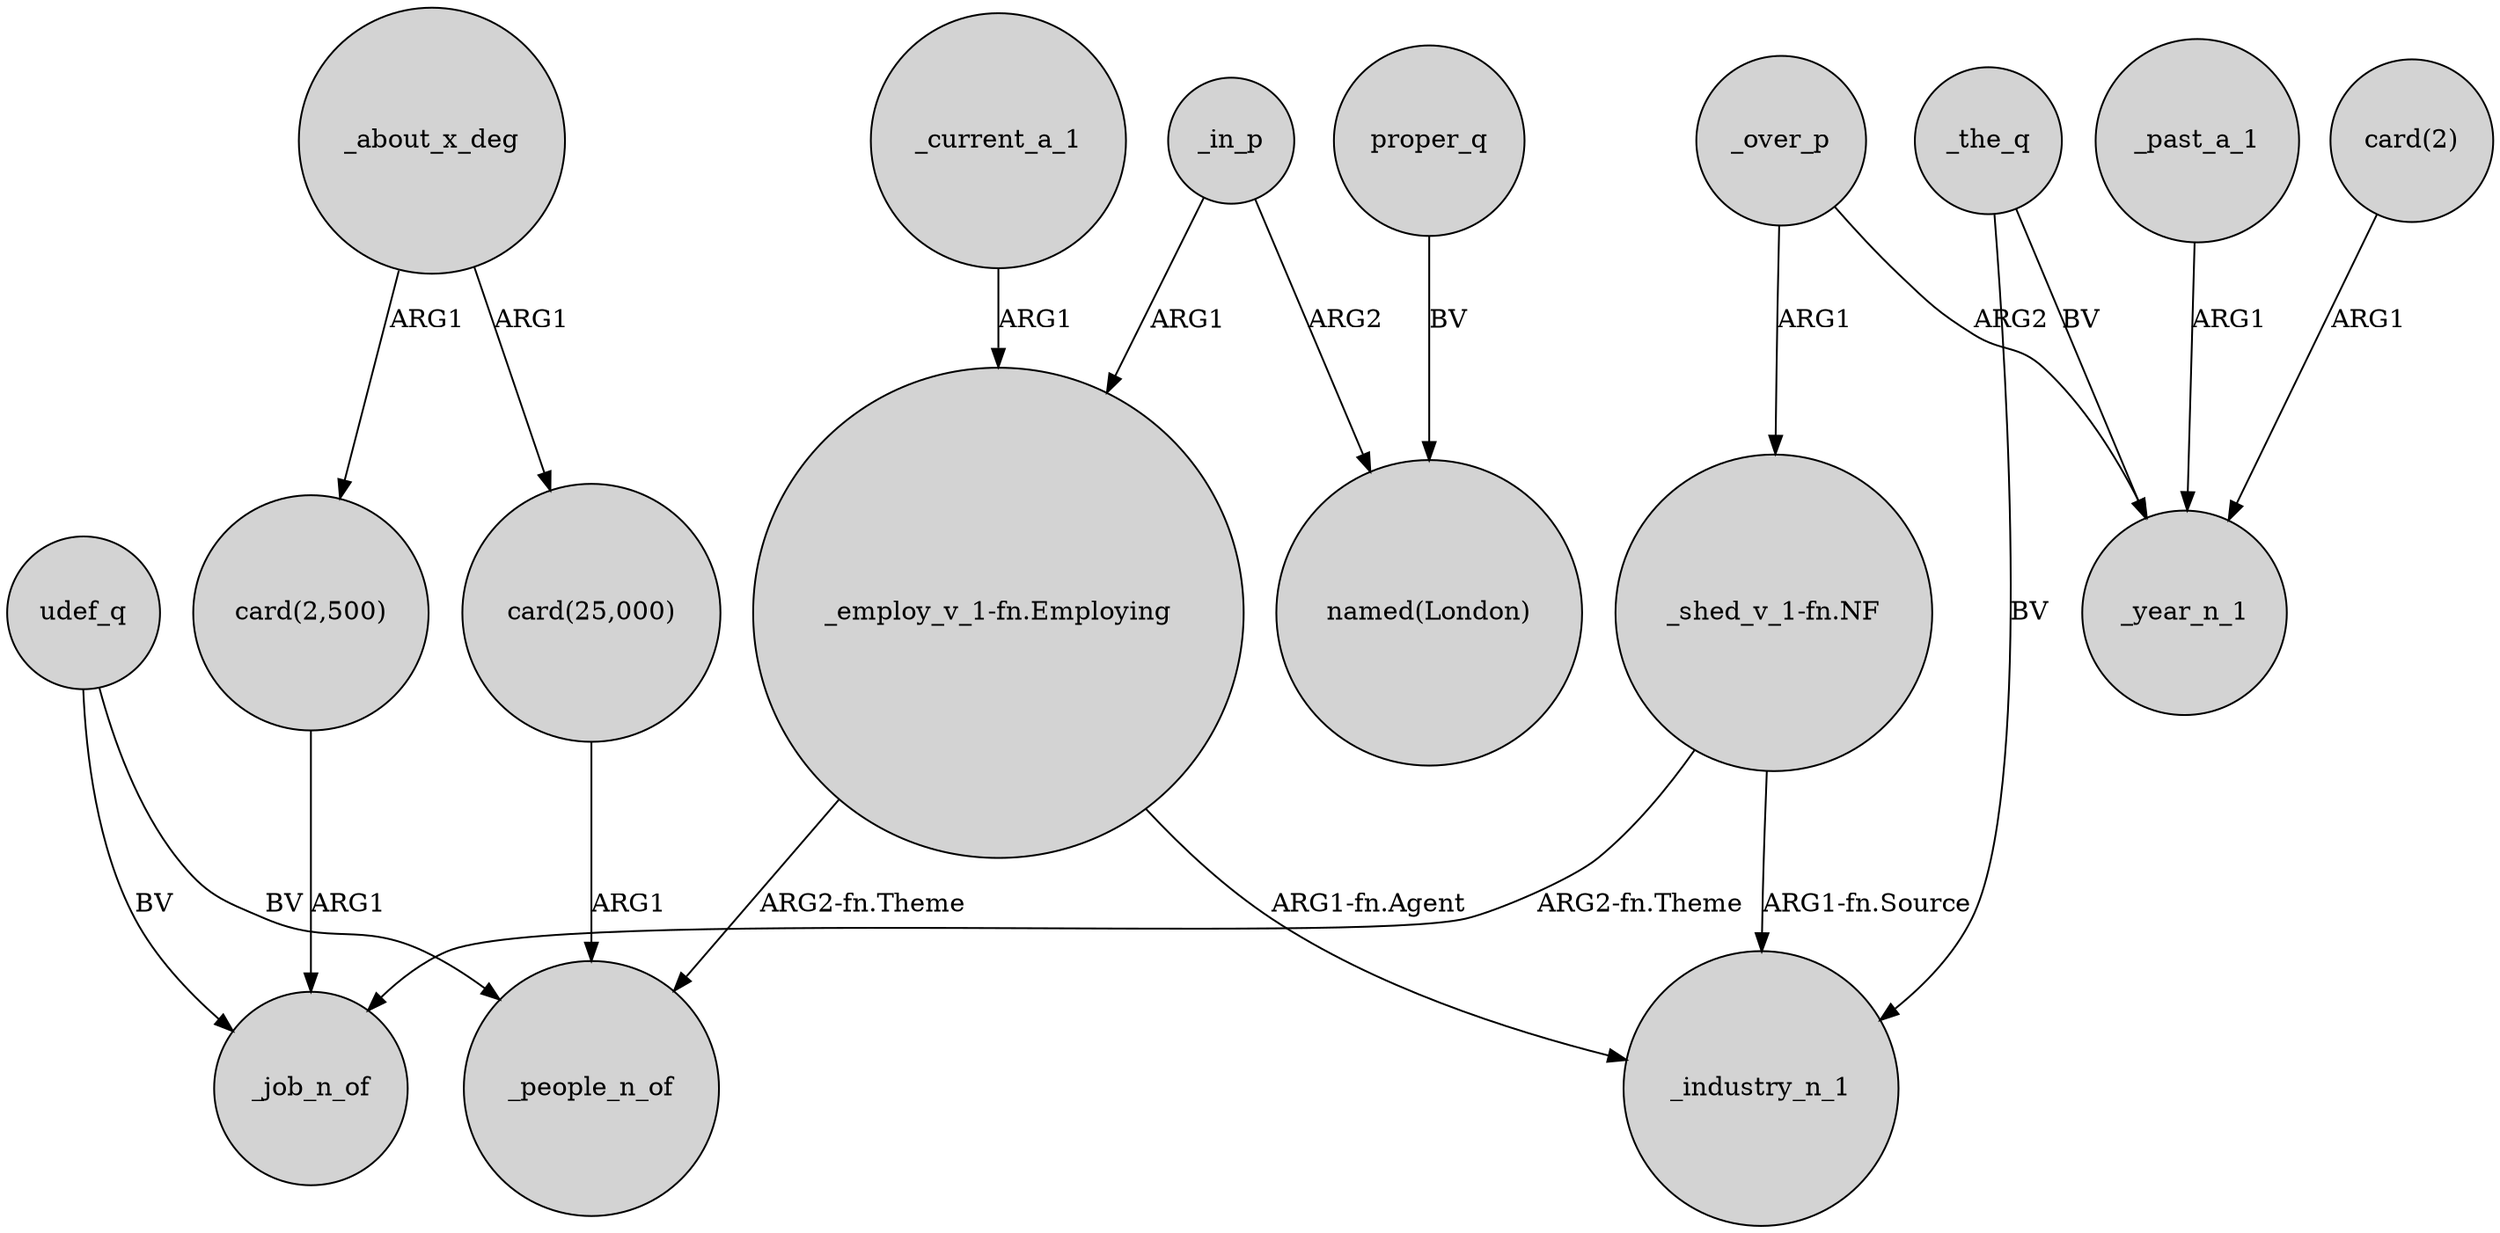 digraph {
	node [shape=circle style=filled]
	_current_a_1 -> "_employ_v_1-fn.Employing" [label=ARG1]
	_in_p -> "_employ_v_1-fn.Employing" [label=ARG1]
	"card(2,500)" -> _job_n_of [label=ARG1]
	_in_p -> "named(London)" [label=ARG2]
	"_employ_v_1-fn.Employing" -> _people_n_of [label="ARG2-fn.Theme"]
	_over_p -> "_shed_v_1-fn.NF" [label=ARG1]
	_the_q -> _industry_n_1 [label=BV]
	_past_a_1 -> _year_n_1 [label=ARG1]
	"card(25,000)" -> _people_n_of [label=ARG1]
	udef_q -> _people_n_of [label=BV]
	"card(2)" -> _year_n_1 [label=ARG1]
	"_shed_v_1-fn.NF" -> _industry_n_1 [label="ARG1-fn.Source"]
	_the_q -> _year_n_1 [label=BV]
	_about_x_deg -> "card(2,500)" [label=ARG1]
	proper_q -> "named(London)" [label=BV]
	_over_p -> _year_n_1 [label=ARG2]
	udef_q -> _job_n_of [label=BV]
	"_shed_v_1-fn.NF" -> _job_n_of [label="ARG2-fn.Theme"]
	_about_x_deg -> "card(25,000)" [label=ARG1]
	"_employ_v_1-fn.Employing" -> _industry_n_1 [label="ARG1-fn.Agent"]
}
